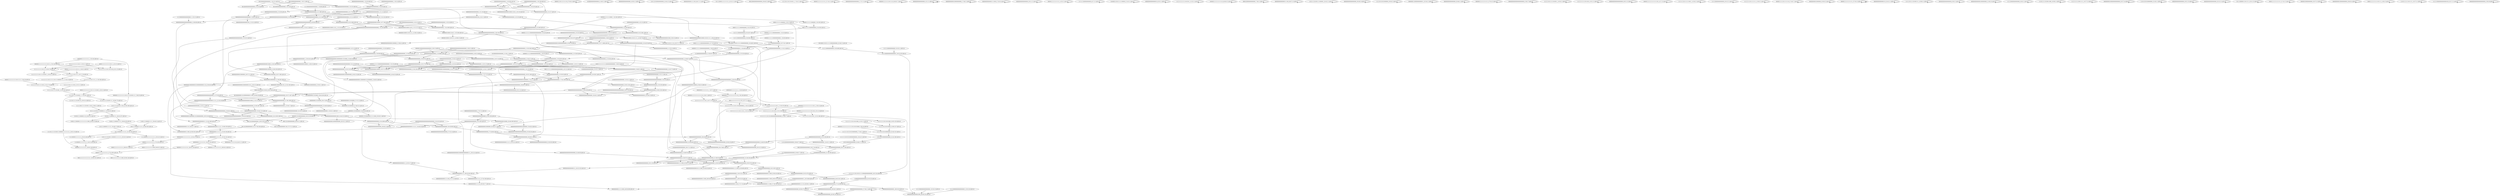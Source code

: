 digraph G {
    "100000000000000000_14-32:11-LEN:18" -> "0000000000000000000000000_15-40:31-LEN:25";
    "0000011101111111110_37-56:15-LEN:19" -> "0000011101111111110_37-56:15-LEN:19";
    "010000000000000000_31-49:11-LEN:18" -> "010000000000000000_31-49:11-LEN:18";
    "111100000000000000000_11-32:13-LEN:21" -> "000000000000000000000000000000_15-45:32-LEN:30";
    "111100000000000000_11-28:430-LEN:18" -> "111000000000000000_12-29:457-LEN:18";
    "111100000000000000_11-28:430-LEN:18" -> "11100000000000000000_12-32:29-LEN:20";
    "010000000000000000_31-48:209-LEN:18" -> "100000000000000000_32-49:226-LEN:18";
    "000001111111100000000000000000_2-32:40-LEN:30" -> "000000000000000000000_15-36:136-LEN:21";
    "111110000000000000_10-27:411-LEN:18" -> "111100000000000000000_11-32:13-LEN:21";
    "111110000000000000_10-27:411-LEN:18" -> "111100000000000000_11-28:430-LEN:18";
    "000000000000000000_16-35:11-LEN:18" -> "000000000000000000_16-35:11-LEN:18";
    "000000000000000001000000_12-36:41-LEN:24" -> "000000000010000000_20-37:260-LEN:18";
    "000000000000110100000_27-47:12-LEN:21" -> "000000001101000000_31-48:215-LEN:18";
    "000110100000000001_36-53:233-LEN:18" -> "00110100000000001100_37-57:12-LEN:20";
    "000110100000000001_36-53:233-LEN:18" -> "00110100000000001110_37-56:238-LEN:20";
    "000000000011111111_32-49:158-LEN:18" -> "000000000111111111111_33-54:12-LEN:21";
    "000000000011111111_32-49:158-LEN:18" -> "000000000111111111_33-50:145-LEN:18";
    "000000000000000000_28-45:628-LEN:18" -> "000000000000000000000000000_29-56:16-LEN:27";
    "000000000000000000_28-45:628-LEN:18" -> "000000000000000000_29-46:628-LEN:18";
    "00100000000000000000_2-22:25-LEN:20" -> "000000000000000000000000_5-29:130-LEN:24";
    "11011101000000000000_24-44:12-LEN:20" -> "11011101000000000000_24-44:12-LEN:20";
    "0000000000000000000000000000111111_21-55:18-LEN:34" -> "000000000001111110_39-56:277-LEN:18";
    "000000000000000000_14-31:722-LEN:18" -> "000000000000000000000000000000000_15-48:21-LEN:33";
    "000000000000000000_14-31:722-LEN:18" -> "00000000000000000100000_15-37:11-LEN:23";
    "000000000000000000_14-31:722-LEN:18" -> "000000000000000000_15-32:1215-LEN:18";
    "100000000000000000_14-31:475-LEN:18" -> "000000000000000000000000000000000_15-48:21-LEN:33";
    "100000000000000000_14-31:475-LEN:18" -> "00000000000000000100000_15-37:11-LEN:23";
    "100000000000000000_14-31:475-LEN:18" -> "000000000000000000_15-32:1215-LEN:18";
    "0000000000000000000000000_11-37:30-LEN:25" -> "0000000000000000000000000000111111_21-55:18-LEN:34";
    "0000000000000000000000000_11-37:30-LEN:25" -> "0000000000000000010000_21-42:15-LEN:22";
    "0000000000000000000000000_11-37:30-LEN:25" -> "000000000000000000_21-38:1306-LEN:18";
    "000000000000000000000000000000_15-45:32-LEN:30" -> "000000000000000000000000000_29-56:16-LEN:27";
    "000000000000000000000000000000_15-45:32-LEN:30" -> "000000000000000000_29-46:628-LEN:18";
    "000000000001111100_39-57:11-LEN:18" -> "000000000001111100_39-57:11-LEN:18";
    "00000000001000000000000000_4-29:15-LEN:26" -> "010000000000000000_13-30:21-LEN:18";
    "1101111110100111100_20-38:189-LEN:19" -> "01111110100111100000111_22-44:181-LEN:23";
    "01111000011111111111_32-52:11-LEN:20" -> "01111000011111111111_32-52:11-LEN:20";
    "101000000000000000_30-47:193-LEN:18" -> "010000000000000000_31-48:209-LEN:18";
    "000000000000000000_37-54:289-LEN:18" -> "0000000000000000000_38-56:273-LEN:19";
    "000000000000000000_37-54:289-LEN:18" -> "000000000000000001_38-55:20-LEN:18";
    "000000000000000000_37-54:289-LEN:18" -> "00000000000000000000_38-58:12-LEN:20";
    "000000000000000010000000011010000_13-46:19-LEN:33" -> "100000000110100000_30-47:200-LEN:18";
    "000000000000000000_11-28:1043-LEN:18" -> "000000000000000000_12-29:965-LEN:18";
    "000000000000000000_11-28:1043-LEN:18" -> "00000000000000000000_12-32:60-LEN:20";
    "000000000000000000_11-28:1043-LEN:18" -> "000000000000000001_12-30:49-LEN:18";
    "00010000000000000000_30-49:12-LEN:20" -> "00010000000000000000_30-49:12-LEN:20";
    "100000000000000000_1-18:206-LEN:18" -> "0000000000000000000_2-21:57-LEN:19";
    "100000000000000000_1-18:206-LEN:18" -> "000000000000000000_2-21:30-LEN:18";
    "100000000000000000_1-18:206-LEN:18" -> "0000000000000000000_2-20:419-LEN:19";
    "0000000000000000000_37-56:11-LEN:19" -> "0000000000000000000_40-58:216-LEN:19";
    "000000001000000001101_22-42:193-LEN:21" -> "0000100000000110100_26-44:198-LEN:19";
    "100100000000000000_1-18:121-LEN:18" -> "00100000000000000000_2-22:25-LEN:20";
    "100100000000000000_1-18:121-LEN:18" -> "00100000000000000000_2-23:16-LEN:20";
    "100100000000000000_1-18:121-LEN:18" -> "0010000000000000000_2-20:148-LEN:19";
    "1100000000000000000_13-32:11-LEN:19" -> "00000000000000000000_15-35:30-LEN:20";
    "0000000000000000000_5-24:36-LEN:19" -> "0000000000000000000001_8-30:19-LEN:22";
    "0000000000000000000_5-24:36-LEN:19" -> "000000000000000000_8-25:1061-LEN:18";
    "111110111011010011_17-34:11-LEN:18" -> "111110111011010011_17-34:11-LEN:18";
    "110011110000011111_29-46:14-LEN:18" -> "1001111000001111111_30-48:165-LEN:19";
    "00000000000000000100_4-24:11-LEN:20" -> "00000000000000100001_8-27:164-LEN:20";
    "0000000000000000000_38-56:273-LEN:19" -> "0000000000000000000_40-58:216-LEN:19";
    "1111100000000000000001_32-55:13-LEN:22" -> "00000000000000001000_39-58:155-LEN:20";
    "000000000000000000_25-42:659-LEN:18" -> "000000000000000000_26-43:656-LEN:18";
    "000000000000000000_25-42:659-LEN:18" -> "00000000000000000000_26-46:12-LEN:20";
    "100000011111111111_1-18:104-LEN:18" -> "000000111111111111110111_2-25:154-LEN:24";
    "100000011111111111_1-18:104-LEN:18" -> "0000001111111111111011111101001111_2-36:25-LEN:34";
    "100000001111111111_1-18:28-LEN:18" -> "0000000111111111111111110_2-26:158-LEN:25";
    "11111111010101000000000000_18-44:12-LEN:26" -> "1010100000000000000_28-46:171-LEN:19";
    "000000000000001111_36-53:245-LEN:18" -> "00000000000001111100_37-57:14-LEN:20";
    "000000000000001111_36-53:245-LEN:18" -> "0000000000000111111_37-55:239-LEN:19";
    "000000000000000000_2-20:30-LEN:18" -> "000000000000000000_4-21:724-LEN:18";
    "000011111111000000_2-20:12-LEN:18" -> "000111111110000000000_4-24:333-LEN:21";
    "000001111111111111_37-55:11-LEN:18" -> "000001111111111111_37-55:11-LEN:18";
    "000000000000000000000000000000000_15-48:21-LEN:33" -> "000000000000000000_31-49:33-LEN:18";
    "000000000000000000_20-37:1307-LEN:18" -> "0000000000000000000000000000111111_21-55:18-LEN:34";
    "000000000000000000_20-37:1307-LEN:18" -> "0000000000000000010000_21-42:15-LEN:22";
    "000000000000000000_20-37:1307-LEN:18" -> "000000000000000000_21-38:1306-LEN:18";
    "000000000000000000000_2-23:24-LEN:21" -> "0000000000000000000000000000000000_7-41:29-LEN:34";
    "000000000000000000000_2-23:24-LEN:21" -> "000000000000000000_7-24:1036-LEN:18";
    "000000011010000000_32-49:240-LEN:18" -> "00000011010000000111111000_33-58:21-LEN:26";
    "000000011010000000_32-49:240-LEN:18" -> "00000011010000000000_33-52:216-LEN:20";
    "00000000000000000000000_6-29:30-LEN:23" -> "0000000000000000010000_12-34:12-LEN:22";
    "00000000000000000000000_6-29:30-LEN:23" -> "00000000000000000000_12-32:22-LEN:20";
    "11111111110110101000_15-35:11-LEN:20" -> "111111101101010000_19-36:147-LEN:18";
    "000000111111111111111101101010000_3-36:16-LEN:33" -> "111111011010100000000_20-40:152-LEN:21";
    "0000100000000110100_26-44:198-LEN:19" -> "001000000001101000000000111000_28-58:18-LEN:30";
    "0000100000000110100_26-44:198-LEN:19" -> "0010000000011010000_28-46:190-LEN:19";
    "00000000000000000000000000_5-31:18-LEN:26" -> "000000000000000000000000000000000_15-48:21-LEN:33";
    "00000000000000000000000000_5-31:18-LEN:26" -> "00000000000000000100000_15-37:11-LEN:23";
    "00000000000000000000000000_5-31:18-LEN:26" -> "000000000000000000_15-32:1215-LEN:18";
    "100000000000000000000_1-22:20-LEN:21" -> "000000000000000000000000_5-29:38-LEN:24";
    "000000000000000000_12-29:965-LEN:18" -> "0000000000000000000000000000000000_13-47:14-LEN:34";
    "000000000000000000_12-29:965-LEN:18" -> "000000000000000000_13-30:761-LEN:18";
    "000000000000000000_12-29:965-LEN:18" -> "000000000000000001_13-30:255-LEN:18";
    "100000000000000000_14-32:44-LEN:18" -> "0000000000000000000_15-34:100-LEN:19";
    "000000010000110101_15-32:99-LEN:18" -> "00000010000110101111_16-36:12-LEN:20";
    "000000010000110101_15-32:99-LEN:18" -> "000000100001101011111_16-36:78-LEN:21";
    "00000000000000000000_17-37:11-LEN:20" -> "00000000000000000000_17-37:11-LEN:20";
    "000111111111111111101_6-27:11-LEN:21" -> "111111111111111011_11-28:155-LEN:18";
    "000111111111111111101_6-27:11-LEN:21" -> "11111111111111101110100000000_11-40:14-LEN:29";
    "00000001111111111111111011_2-28:15-LEN:26" -> "11111111111111011010_12-31:165-LEN:20";
    "00000001111111111111111011_2-28:15-LEN:26" -> "111111111111110111101_12-32:14-LEN:21";
    "00000000000000000100000000000000111_18-52:14-LEN:35" -> "000000000000001111_36-53:245-LEN:18";
    "000000000000000000000_28-49:41-LEN:21" -> "00000000000000000000000000_32-58:20-LEN:26";
    "000000000000000000000_28-49:41-LEN:21" -> "00000000000000000111111_32-55:15-LEN:23";
    "00100001101011111100000000000_20-49:12-LEN:29" -> "111111000000000000_33-50:88-LEN:18";
    "000000000000000000_6-23:1006-LEN:18" -> "0000000000000000000000000000000000_7-41:29-LEN:34";
    "000000000000000000_6-23:1006-LEN:18" -> "000000000000000000_7-24:1036-LEN:18";
    "00000111111111111101111_3-26:12-LEN:23" -> "111111111111011111010011_10-34:12-LEN:24";
    "00000111111111111101111_3-26:12-LEN:23" -> "111111111111011111_10-27:176-LEN:18";
    "000000000000000000_1-19:16-LEN:18" -> "000000000000000000_2-20:30-LEN:18";
    "100000111111100000000000_1-25:19-LEN:24" -> "111111000000000000_9-26:382-LEN:18";
    "000000111111111011110_36-56:17-LEN:21" -> "000000111111111011110_36-56:17-LEN:21";
    "000000000000000001000_24-44:214-LEN:21" -> "0000000000000100000_28-46:206-LEN:19";
    "000000000000000001000_24-44:214-LEN:21" -> "0000000000000100000000000_28-53:11-LEN:25";
    "000001111111111111_37-55:26-LEN:18" -> "000011111111111111_38-56:12-LEN:18";
    "000001111111111111_37-55:26-LEN:18" -> "00001111111111111000_38-58:12-LEN:20";
    "100000000000000000_1-19:14-LEN:18" -> "000000000000000000_2-20:30-LEN:18";
    "100000000000000000_4-22:14-LEN:18" -> "000000000000000000000000_5-29:38-LEN:24";
    "0000000000000000000_2-21:57-LEN:19" -> "000000000000000000_4-22:69-LEN:18";
    "0000000000000000000_2-21:57-LEN:19" -> "00000000000000000100001101011111_4-36:19-LEN:32";
    "000000000000000000_26-43:656-LEN:18" -> "0000000000000000000000000_27-52:14-LEN:25";
    "000000000000000000_26-43:656-LEN:18" -> "000000000000000000_27-44:644-LEN:18";
    "111111111111111101_10-27:170-LEN:18" -> "111111111111111011_11-28:155-LEN:18";
    "111111111111111101_10-27:170-LEN:18" -> "11111111111111101110100000000_11-40:14-LEN:29";
    "100000111111100000000000000000_1-31:25-LEN:30" -> "000000000000000000000000000000000_15-48:21-LEN:33";
    "100000111111100000000000000000_1-31:25-LEN:30" -> "00000000000000000100000_15-37:11-LEN:23";
    "100000111111100000000000000000_1-31:25-LEN:30" -> "000000000000000000_15-32:1215-LEN:18";
    "0100000000000000000_29-47:12-LEN:19" -> "000000000000000000_31-48:678-LEN:18";
    "000000000000000000_3-21:11-LEN:18" -> "000000000000000000_3-21:11-LEN:18";
    "000000000000100000000000_17-40:11-LEN:24" -> "000000000000100000000000_17-40:11-LEN:24";
    "110110101000000000000_24-44:168-LEN:21" -> "1010100000000000000_28-46:171-LEN:19";
    "010011110000011111_29-46:163-LEN:18" -> "1001111000001111111_30-48:165-LEN:19";
    "000000000000000001111111_24-48:16-LEN:24" -> "000000000011111111_32-49:158-LEN:18";
    "000000000000001111000_37-58:14-LEN:21" -> "000000000000001111000_37-58:14-LEN:21";
    "000000000000000000_32-49:741-LEN:18" -> "000000000000000001_33-50:259-LEN:18";
    "000000000000000000_32-49:741-LEN:18" -> "000000000000000000_33-51:18-LEN:18";
    "000000000000000000_32-49:741-LEN:18" -> "0000000000000000011111000_33-58:12-LEN:25";
    "000000000000000000_32-49:741-LEN:18" -> "000000000000000000_33-50:702-LEN:18";
    "000000000000000000_33-51:11-LEN:18" -> "000000000000000000_33-51:11-LEN:18";
    "100000000110100000_30-47:200-LEN:18" -> "000000001101000000_31-48:215-LEN:18";
    "000001111111111111_4-23:11-LEN:18" -> "000001111111111111_4-23:11-LEN:18";
    "00000000000010000000_16-37:11-LEN:20" -> "000000000100000000_21-38:262-LEN:18";
    "1111111000000000000_8-27:11-LEN:19" -> "1111111000000000000_8-27:11-LEN:19";
    "0000000000000000000_17-37:12-LEN:19" -> "00000000000000000000_20-40:106-LEN:20";
    "000000000000000000000000_5-29:38-LEN:24" -> "0000000000000000000000000000000000_13-47:14-LEN:34";
    "000000000000000000000000_5-29:38-LEN:24" -> "000000000000000000_13-30:761-LEN:18";
    "000000000000000000000000_5-29:38-LEN:24" -> "000000000000000001_13-30:255-LEN:18";
    "000000000000000000_14-32:54-LEN:18" -> "0000000000000000000_15-34:100-LEN:19";
    "0100001101011111100000_21-43:11-LEN:22" -> "0100001101011111100000_21-43:11-LEN:22";
    "000000000000000010_8-25:11-LEN:18" -> "000000000000000010_8-25:11-LEN:18";
    "1111011111101001111_18-36:173-LEN:19" -> "1101111110100111100_20-38:189-LEN:19";
    "11111111111111010101_12-32:11-LEN:20" -> "11111111111111010101_12-32:11-LEN:20";
    "000000000010000000_20-37:260-LEN:18" -> "000000000100000000_21-38:262-LEN:18";
    "0000000000000000000000000000000000_10-44:20-LEN:34" -> "000000000000000000_28-45:628-LEN:18";
    "0000000000000000000000000000000000_10-44:20-LEN:34" -> "000000000000000000000_28-49:41-LEN:21";
    "1110000011111111111_34-52:149-LEN:19" -> "100000111111111111_36-53:149-LEN:18";
    "000000111111111111110111_2-25:154-LEN:24" -> "111111111111101111_9-26:176-LEN:18";
    "000000111111111111110111_2-25:154-LEN:24" -> "11111111111110111011010_9-31:15-LEN:23";
    "10000011111111111110_36-56:12-LEN:20" -> "10000011111111111110_36-56:12-LEN:20";
    "111111110111111010_13-31:11-LEN:18" -> "1111111011111101001_15-33:183-LEN:19";
    "110000000000000000_13-30:503-LEN:18" -> "100000000000000000_14-31:475-LEN:18";
    "110000000000000000_13-30:503-LEN:18" -> "100000000000000000_14-32:44-LEN:18";
    "110000000000000000_13-30:503-LEN:18" -> "100000000000000001_14-31:11-LEN:18";
    "000000000000000001_38-55:20-LEN:18" -> "00000000000000001000_39-58:155-LEN:20";
    "100011111111111100000000000000_1-30:52-LEN:30" -> "1110000000000000000_14-32:72-LEN:19";
    "100011111111111100000000000000_1-30:52-LEN:30" -> "11100000000000000000_14-34:11-LEN:20";
    "111111000000000000_33-50:88-LEN:18" -> "1111100000000000000001_34-55:105-LEN:22";
    "11111111011010100000000_17-40:11-LEN:23" -> "110110101000000000000_24-44:168-LEN:21";
    "000000000000000000_4-22:69-LEN:18" -> "000000000000000000000000_5-29:130-LEN:24";
    "00000000000001111110_36-56:11-LEN:20" -> "0000000000111111000_40-58:208-LEN:19";
    "000000000000000000_4-22:11-LEN:18" -> "000000000000000000000000000_5-32:23-LEN:27";
    "0000000000000000000_37-56:11-LEN:19" -> "0000000000000000000_37-56:11-LEN:19";
    "0000000000000000000000000000000000_13-47:14-LEN:34" -> "000000000000000000_31-48:678-LEN:18";
    "111111101101010000_19-36:147-LEN:18" -> "111111011010100000000_20-40:152-LEN:21";
    "000000000000000000_4-21:724-LEN:18" -> "000000000000000000000000000_5-32:30-LEN:27";
    "000000000000000000_4-21:724-LEN:18" -> "00000000000000000100_5-24:154-LEN:20";
    "000000000000000000_4-21:724-LEN:18" -> "000000000000000000_5-22:1009-LEN:18";
    "000000000000000000_4-22:20-LEN:18" -> "0000000000000000000_5-24:36-LEN:19";
    "0000100000000000000_7-26:11-LEN:19" -> "0000100000000000000_7-26:11-LEN:19";
    "111000000000000000_12-29:457-LEN:18" -> "110000000000000000_13-30:503-LEN:18";
    "00000000000000001100000001101000000_13-48:22-LEN:35" -> "000000011010000000_32-49:240-LEN:18";
    "0000000111111111111111110_2-26:158-LEN:25" -> "111111111111111101_10-27:170-LEN:18";
    "000000000000000001_14-31:12-LEN:18" -> "000000000000000010000000000_15-41:21-LEN:27";
    "000000000000000111100_36-57:12-LEN:21" -> "000000000000000111100_36-57:12-LEN:21";
    "100000000000000001_14-31:11-LEN:18" -> "000000000000000010000000000_15-41:21-LEN:27";
    "000000000000000000000000000_5-32:30-LEN:27" -> "000000000000000000000000_15-39:36-LEN:24";
    "000000000000000000_19-36:1255-LEN:18" -> "000000000000000000_20-37:1307-LEN:18";
    "000000000000000000_19-36:1255-LEN:18" -> "00000000000000000000_20-40:12-LEN:20";
    "000000000000000000_19-36:1255-LEN:18" -> "0000000000000000010_20-38:15-LEN:19";
    "1100000000000000000_35-53:23-LEN:19" -> "000000000000000000_37-54:289-LEN:18";
    "00000011111111111111110_3-26:11-LEN:23" -> "111111111111111101_10-27:170-LEN:18";
    "100000000000000000_5-22:14-LEN:18" -> "00000000000000000000000_6-29:30-LEN:23";
    "100000000000000000_5-22:14-LEN:18" -> "000000000000000000_6-23:1006-LEN:18";
    "000000000000000000_36-53:251-LEN:18" -> "000000000000000000_37-54:289-LEN:18";
    "0000000000000000010000000_23-48:24-LEN:25" -> "000000000100000000000000000_32-58:220-LEN:27";
    "000000000000000000_29-46:628-LEN:18" -> "0000000000000000000000_30-52:13-LEN:22";
    "000000000000000000_29-46:628-LEN:18" -> "000000000000000000_30-47:661-LEN:18";
    "000000000000000000000000000_5-32:23-LEN:27" -> "00000000000000000000_15-35:30-LEN:20";
    "1101111101001111000001_20-42:11-LEN:22" -> "1101111101001111000001_20-42:11-LEN:22";
    "011111111111110111_8-25:11-LEN:18" -> "111111111111101111_9-26:176-LEN:18";
    "011111111111110111_8-25:11-LEN:18" -> "11111111111110111011010_9-31:15-LEN:23";
    "0000000000000000000_30-49:13-LEN:19" -> "0000000000000000000_30-49:13-LEN:19";
    "000000000000000000_16-33:1186-LEN:18" -> "0000000000000000010000000_17-41:17-LEN:25";
    "000000000000000000_16-33:1186-LEN:18" -> "000000000000000000_17-34:1285-LEN:18";
    "100000000000000000_4-22:15-LEN:18" -> "0000000000000000000_5-24:36-LEN:19";
    "00100000000000000000_2-23:16-LEN:20" -> "00000000000000000000000_5-29:62-LEN:23";
    "1100000000000000011_35-53:68-LEN:19" -> "0000000000000001111000_37-58:248-LEN:22";
    "1100000000000000011_35-53:68-LEN:19" -> "00000000000000011100_37-57:13-LEN:20";
    "11111111110110101000_16-35:133-LEN:20" -> "111111101101010000_19-36:147-LEN:18";
    "0000011111111111110111111_3-28:18-LEN:25" -> "11111111110111111010_12-31:174-LEN:20";
    "11111000000000000000001_32-55:16-LEN:23" -> "00000000000000001000_39-58:155-LEN:20";
    "000000000000000000_10-27:1069-LEN:18" -> "000000000000000000_11-28:1043-LEN:18";
    "000000000000000000_10-27:1069-LEN:18" -> "000000000000000000000_11-32:22-LEN:21";
    "111110110101000000_20-38:12-LEN:18" -> "111110110101000000_20-38:12-LEN:18";
    "00000001100000000000011_32-54:11-LEN:23" -> "00000001100000000000011_32-54:11-LEN:23";
    "000000000000000000_23-41:49-LEN:18" -> "0000000000000000000000_24-46:35-LEN:22";
    "000000000000000000_23-41:49-LEN:18" -> "000000000000000001_24-42:11-LEN:18";
    "0000000000000000000000000_15-40:31-LEN:25" -> "000000000000000001000_24-44:214-LEN:21";
    "0000000000000000000000000_15-40:31-LEN:25" -> "000000000000000000_24-41:852-LEN:18";
    "0000000000000000000000000_15-40:31-LEN:25" -> "00000000000000000000000001_24-50:19-LEN:26";
    "000000000000000000_28-46:11-LEN:18" -> "000000000000000000_28-46:11-LEN:18";
    "000000000000000000_13-30:761-LEN:18" -> "000000000000000000_14-31:722-LEN:18";
    "000000000000000000_13-30:761-LEN:18" -> "000000000000000000_14-32:54-LEN:18";
    "000000000000000000_13-30:761-LEN:18" -> "000000000000000001_14-31:12-LEN:18";
    "0010000000000000000_2-20:148-LEN:19" -> "100000000000000000_4-21:368-LEN:18";
    "100000111111000000000000000_1-29:20-LEN:27" -> "110000000000000000_13-30:503-LEN:18";
    "0000000010000000010100000000001110_22-56:16-LEN:34" -> "1010000000000111000_40-58:202-LEN:19";
    "000100000000000000_1-18:11-LEN:18" -> "00100000000000000000_2-22:25-LEN:20";
    "000100000000000000_1-18:11-LEN:18" -> "00100000000000000000_2-23:16-LEN:20";
    "000100000000000000_1-18:11-LEN:18" -> "0010000000000000000_2-20:148-LEN:19";
    "0000001111111111111_37-55:12-LEN:19" -> "0000001111111111111_37-55:12-LEN:19";
    "0000000000000111111_37-55:239-LEN:19" -> "000000000001111110_39-56:277-LEN:18";
    "111100000111111111111_33-54:13-LEN:21" -> "000001111111111111_37-55:26-LEN:18";
    "00000000000000000100001101011111_4-36:19-LEN:32" -> "001000011010111110_20-37:17-LEN:18";
    "00000000000000000100001101011111_4-36:19-LEN:32" -> "001000011010111111100000000000_20-49:62-LEN:30";
    "11110000000000000000_29-48:17-LEN:20" -> "100000000000000000_32-49:226-LEN:18";
    "00000000000000000000_12-32:84-LEN:20" -> "000000000000000000000_15-36:136-LEN:21";
    "0010000000011010000_28-46:190-LEN:19" -> "100000000110100000_30-47:200-LEN:18";
    "11111111111111011010_12-31:165-LEN:20" -> "111111111110110101_15-32:168-LEN:18";
    "11111111111111011010_12-31:165-LEN:20" -> "111111111110110100000000000000000_15-48:17-LEN:33";
    "111111111110110101_15-32:168-LEN:18" -> "11111111110110101000_16-35:133-LEN:20";
    "111111111110110101_15-32:168-LEN:18" -> "111111111101101011111000000000000000_16-51:54-LEN:36";
    "000000000000000000_30-47:661-LEN:18" -> "000000000000000000_31-48:678-LEN:18";
    "0000000000000000000_15-34:100-LEN:19" -> "00000000000000000000_17-37:113-LEN:20";
    "000000000000000000000000_5-29:17-LEN:24" -> "000000000000000000000000_5-29:17-LEN:24";
    "11111110111111010011_14-34:11-LEN:20" -> "11111110111111010011_14-34:11-LEN:20";
    "100000111111100000000000000_1-28:35-LEN:27" -> "111000000000000000_12-29:457-LEN:18";
    "100000111111100000000000000_1-28:35-LEN:27" -> "11100000000000000000_12-32:29-LEN:20";
    "00000000000000000000_15-35:30-LEN:20" -> "00000000000000000000000000000000_19-51:20-LEN:32";
    "00000000000000000000_15-35:30-LEN:20" -> "000000000000000000_19-36:1255-LEN:18";
    "0000000011111111111_34-52:133-LEN:19" -> "000000111111111111_36-53:128-LEN:18";
    "0000000011111111111_34-52:133-LEN:19" -> "00000011111111111111_36-56:14-LEN:20";
    "0000001111111111111111011010_3-31:13-LEN:28" -> "111111111110110101_15-32:168-LEN:18";
    "0000001111111111111111011010_3-31:13-LEN:28" -> "111111111110110100000000000000000_15-48:17-LEN:33";
    "00000000000000000100000_23-46:15-LEN:23" -> "0000000000010000000_30-48:217-LEN:19";
    "000000000000000011_36-53:210-LEN:18" -> "0000000000000001111000_37-58:248-LEN:22";
    "000000000000000011_36-53:210-LEN:18" -> "00000000000000011100_37-57:13-LEN:20";
    "000000000000000000_23-41:80-LEN:18" -> "000000000000000001111111_24-48:16-LEN:24";
    "000000000000000000_23-41:80-LEN:18" -> "000000000000000000000000_24-48:56-LEN:24";
    "00000000000000000100_5-24:154-LEN:20" -> "00000000000000100001_8-27:164-LEN:20";
    "010000000000000000_13-30:21-LEN:18" -> "100000000000000000_14-31:475-LEN:18";
    "010000000000000000_13-30:21-LEN:18" -> "100000000000000000_14-32:44-LEN:18";
    "010000000000000000_13-30:21-LEN:18" -> "100000000000000001_14-31:11-LEN:18";
    "000000000000000000_18-35:1255-LEN:18" -> "00000000000000000000000000000000_19-51:20-LEN:32";
    "000000000000000000_18-35:1255-LEN:18" -> "000000000000000000_19-36:1255-LEN:18";
    "111111111111011010_13-31:11-LEN:18" -> "111111111111011010_13-31:11-LEN:18";
    "000000000000000000000_30-51:12-LEN:21" -> "000000000000000000000_30-51:12-LEN:21";
    "000111111110000000000_4-24:333-LEN:21" -> "111111100000000000_8-25:357-LEN:18";
    "000000000000000000_21-38:1306-LEN:18" -> "000000000000000001_22-39:17-LEN:18";
    "000000000000000000_21-38:1306-LEN:18" -> "000000000000000000000000000_22-49:29-LEN:27";
    "000000000000000000_21-38:1306-LEN:18" -> "000000000000000000_22-39:1097-LEN:18";
    "1101111000001111111_30-48:11-LEN:19" -> "011110000011111111_32-49:164-LEN:18";
    "00000111111111111111101_4-27:12-LEN:23" -> "00000111111111111111101_4-27:12-LEN:23";
    "0000011111111111111_37-55:292-LEN:19" -> "00011111111111111111_39-58:102-LEN:20";
    "0000011111111111111_37-55:292-LEN:19" -> "00011111111111111000_39-58:149-LEN:20";
    "000000000000000010000_14-34:248-LEN:21" -> "0000000000001000000_18-36:226-LEN:19";
    "000000000000000010000_14-34:248-LEN:21" -> "0000000000001000000011010000000000_18-52:16-LEN:34";
    "000011111111111110111_4-25:13-LEN:21" -> "111111111111101111_9-26:176-LEN:18";
    "000011111111111110111_4-25:13-LEN:21" -> "11111111111110111011010_9-31:15-LEN:23";
    "0000000000000000000000000000000_18-49:31-LEN:31" -> "0000000000000000000_32-51:14-LEN:19";
    "0000000000000000000000000000000_18-49:31-LEN:31" -> "00000000000000000111_32-52:17-LEN:20";
    "1000001111111000000000000_1-26:26-LEN:25" -> "111110000000000000_10-27:411-LEN:18";
    "1111011111101001110000011111111111_18-52:13-LEN:34" -> "100000111111111111_36-53:149-LEN:18";
    "00001111111111111011111101001_4-33:12-LEN:29" -> "111110111111010011_17-34:201-LEN:18";
    "111111111111011111_10-27:176-LEN:18" -> "111111111110111111_11-28:160-LEN:18";
    "111111111111011111_10-27:176-LEN:18" -> "1111111111101111111101111000001111_11-45:15-LEN:34";
    "000000000000000000_15-32:1215-LEN:18" -> "000000000000000000_16-33:1186-LEN:18";
    "000000000000000000_15-32:1215-LEN:18" -> "0000000000000000010000000000_16-43:13-LEN:28";
    "000000000000000000_15-32:1215-LEN:18" -> "0000000000000000000000000000_16-44:23-LEN:28";
    "000000001111111111_1-18:71-LEN:18" -> "0000000111111111111111110_2-26:158-LEN:25";
    "0000000000000000111_34-52:223-LEN:19" -> "000000000000001111_36-53:245-LEN:18";
    "000000111111111111_36-53:128-LEN:18" -> "0000011111111111111_37-55:292-LEN:19";
    "001000011010111111100000000000_20-49:62-LEN:30" -> "111111000000000000_33-50:88-LEN:18";
    "000000000000000000000000000_22-49:29-LEN:27" -> "000000000000000001_32-50:11-LEN:18";
    "000000000000000000000000000_22-49:29-LEN:27" -> "00000000000000000000_32-52:15-LEN:20";
    "011110000011111111_32-49:164-LEN:18" -> "111100000111111111111_33-54:13-LEN:21";
    "011110000011111111_32-49:164-LEN:18" -> "111100000111111111_33-50:148-LEN:18";
    "11111111011111110011_14-34:11-LEN:20" -> "11111111011111110011_14-34:11-LEN:20";
    "000000000000000000_3-21:11-LEN:18" -> "000000000000000000_3-21:11-LEN:18";
    "1111100000000000000_33-52:11-LEN:19" -> "1111100000000000000_33-52:11-LEN:19";
    "111111111011111111_13-30:11-LEN:18" -> "111111111011111111_13-30:11-LEN:18";
    "00110100000000001110_37-56:238-LEN:20" -> "1010000000000111000_40-58:202-LEN:19";
    "0000000000000001000000001101_14-42:12-LEN:28" -> "0000100000000110100_26-44:198-LEN:19";
    "000000000000000000_8-25:1061-LEN:18" -> "000000000000000000_9-26:1073-LEN:18";
    "000000000000000000_8-25:1061-LEN:18" -> "000000000000000001000_9-29:15-LEN:21";
    "11111111110111111010_12-31:174-LEN:20" -> "1111111011111101001_15-33:183-LEN:19";
    "000000000000000000_35-52:370-LEN:18" -> "000000000000000000_36-53:251-LEN:18";
    "000000000000000000_35-52:370-LEN:18" -> "00000000000000000111000_36-58:103-LEN:23";
    "000000000000000000_24-41:852-LEN:18" -> "000000000000000000_25-42:659-LEN:18";
    "000000000000000000_24-41:852-LEN:18" -> "00000000000000000111_25-44:186-LEN:20";
    "00000111111011111110_37-56:17-LEN:20" -> "00000111111011111110_37-56:17-LEN:20";
    "100000000000000000_16-33:81-LEN:18" -> "0000000000000000010000000_17-41:17-LEN:25";
    "100000000000000000_16-33:81-LEN:18" -> "000000000000000000_17-34:1285-LEN:18";
    "0001000000000000000_29-47:16-LEN:19" -> "010000000000000000_31-48:209-LEN:18";
    "00000000000000000000_12-32:60-LEN:20" -> "0000000000000000000000000_15-40:87-LEN:25";
    "0000000000000000000_2-21:14-LEN:19" -> "000000000000000000000000000_5-32:30-LEN:27";
    "0000000000000000000_2-21:14-LEN:19" -> "00000000000000000100_5-24:154-LEN:20";
    "0000000000000000000_2-21:14-LEN:19" -> "000000000000000000_5-22:1009-LEN:18";
    "100000111111111111_36-53:149-LEN:18" -> "0000011111111111111_37-55:292-LEN:19";
    "000000000010000000_20-38:12-LEN:18" -> "000000000010000000_20-38:12-LEN:18";
    "000000000000000000_9-26:1073-LEN:18" -> "0000000000000000010000000000000_10-40:16-LEN:31";
    "000000000000000000_9-26:1073-LEN:18" -> "0000000000000000000000000000000000_10-44:20-LEN:34";
    "000000000000000000_9-26:1073-LEN:18" -> "000000000000000000_10-27:1069-LEN:18";
    "100000000000000000_13-30:14-LEN:18" -> "000000000000000000_14-31:722-LEN:18";
    "100000000000000000_13-30:14-LEN:18" -> "000000000000000000_14-32:54-LEN:18";
    "100000000000000000_13-30:14-LEN:18" -> "000000000000000001_14-31:12-LEN:18";
    "000001111111111111_37-55:12-LEN:18" -> "000001111111111111_37-55:12-LEN:18";
    "000000000000000000000000_5-29:130-LEN:24" -> "000000000000000001000000_12-36:41-LEN:24";
    "000000000000000000000000_5-29:130-LEN:24" -> "00000000000000000000_12-32:84-LEN:20";
    "000000000000000110_24-41:11-LEN:18" -> "000000000000000110_24-41:11-LEN:18";
    "000000000000000001_33-50:259-LEN:18" -> "0000000000000000101111000_34-58:34-LEN:25";
    "000000000000000001_33-50:259-LEN:18" -> "0000000000000000111_34-52:223-LEN:19";
    "11111101111101001111_16-36:11-LEN:20" -> "11111101111101001111_16-36:11-LEN:20";
    "000000000000000000_22-39:1097-LEN:18" -> "000000000000000000_23-40:1122-LEN:18";
    "0000000000001000000_18-36:226-LEN:19" -> "000000000010000000_20-37:260-LEN:18";
    "0000000000000000000000_24-46:35-LEN:22" -> "0000000000000000000000_30-52:13-LEN:22";
    "0000000000000000000000_24-46:35-LEN:22" -> "000000000000000000_30-47:661-LEN:18";
    "111111111111111011_11-28:155-LEN:18" -> "11111111111111011010_12-31:165-LEN:20";
    "111111111111111011_11-28:155-LEN:18" -> "111111111111110111101_12-32:14-LEN:21";
    "000000000001000011010_11-31:121-LEN:21" -> "000000010000110101_15-32:99-LEN:18";
    "000000000001000011010_11-31:121-LEN:21" -> "000000010000110101111_15-36:14-LEN:21";
    "000000000111111111111_33-54:12-LEN:21" -> "000001111111111111_37-55:26-LEN:18";
    "00000000000000100001_8-27:164-LEN:20" -> "000000000001000011010_11-31:121-LEN:21";
    "00000000000000100001_8-27:164-LEN:20" -> "000000000001000011101_11-32:18-LEN:21";
    "000000000000000000000000_2-26:25-LEN:24" -> "0000000000000000010000000000000_10-40:16-LEN:31";
    "000000000000000000000000_2-26:25-LEN:24" -> "0000000000000000000000000000000000_10-44:20-LEN:34";
    "000000000000000000000000_2-26:25-LEN:24" -> "000000000000000000_10-27:1069-LEN:18";
    "101001111000001111_28-45:167-LEN:18" -> "010011110000011111_29-46:163-LEN:18";
    "101001111000001111_28-45:167-LEN:18" -> "01001111000001111111111111000_29-58:15-LEN:29";
    "0000000000010000000_30-48:217-LEN:19" -> "000000000100000000000000000_32-58:220-LEN:27";
    "111111000000000000_32-50:11-LEN:18" -> "1111100000000000000001_34-55:105-LEN:22";
    "0000000000000000000000000_3-28:21-LEN:25" -> "000000000000000000_12-29:965-LEN:18";
    "0000000000000000000000000_3-28:21-LEN:25" -> "00000000000000000000_12-32:60-LEN:20";
    "0000000000000000000000000_3-28:21-LEN:25" -> "000000000000000001_12-30:49-LEN:18";
    "00000000000000000000_12-32:22-LEN:20" -> "0000000000000000000000000_15-40:31-LEN:25";
    "000000000000000001_13-30:255-LEN:18" -> "000000000000000010000_14-34:248-LEN:21";
    "000000000000000001_13-30:255-LEN:18" -> "0000000000000000100000_14-36:13-LEN:22";
    "00000000000000000111_32-52:17-LEN:20" -> "000000000000001111_36-53:245-LEN:18";
    "000000000100000000_21-38:262-LEN:18" -> "000000001000000001101_22-42:193-LEN:21";
    "000000000100000000_21-38:262-LEN:18" -> "000000001000000000_22-39:11-LEN:18";
    "000000000100000000_21-38:262-LEN:18" -> "0000000010000000010100000000001110_22-56:16-LEN:34";
    "000000000000000000_2-21:30-LEN:18" -> "0000000000000000000_3-23:36-LEN:19";
    "000000000000000000_2-21:30-LEN:18" -> "0000000000000000010000110101_3-32:16-LEN:28";
    "1010100000000000000_28-46:171-LEN:19" -> "101000000000000000_30-47:193-LEN:18";
    "111111111111101111_9-26:176-LEN:18" -> "111111111111011111010011_10-34:12-LEN:24";
    "111111111111101111_9-26:176-LEN:18" -> "111111111111011111_10-27:176-LEN:18";
    "0000000000000000000_9-28:11-LEN:19" -> "0000000000000000000_9-28:11-LEN:19";
    "0000000000000000000000000000000000_7-41:29-LEN:34" -> "000000000000000000_25-42:659-LEN:18";
    "0000000000000000000000000000000000_7-41:29-LEN:34" -> "00000000000000000111_25-44:186-LEN:20";
    "000000000000001000000000_15-40:13-LEN:24" -> "000000000000001000000000_15-40:13-LEN:24";
    "1111100000000000000_9-28:11-LEN:19" -> "1111100000000000000_9-28:11-LEN:19";
    "000000000000000000_27-44:644-LEN:18" -> "000000000000000000_28-45:628-LEN:18";
    "000000000000000000_27-44:644-LEN:18" -> "000000000000000000000_28-49:41-LEN:21";
    "111111001111110100111100_15-38:11-LEN:24" -> "01111110100111100000111_22-44:181-LEN:23";
    "01111110100111100000111_22-44:181-LEN:23" -> "101001111000001111_28-45:167-LEN:18";
    "01111110100111100000111_22-44:181-LEN:23" -> "101001111000001110_28-45:22-LEN:18";
    "0000000000000000000000_3-25:20-LEN:22" -> "000000000000000000_9-26:1073-LEN:18";
    "0000000000000000000000_3-25:20-LEN:22" -> "000000000000000001000_9-29:15-LEN:21";
    "100000000000000000_4-22:15-LEN:18" -> "000000000000000000000000000_5-32:23-LEN:27";
    "111110111111010011_17-34:201-LEN:18" -> "111101111110100110_18-35:14-LEN:18";
    "111110111111010011_17-34:201-LEN:18" -> "1111011111101001111_18-36:173-LEN:19";
    "111110111111010011_17-34:201-LEN:18" -> "1111011111101001110000011111111111_18-52:13-LEN:34";
    "111111011010100000000_20-40:152-LEN:21" -> "110110101000000000000_24-44:168-LEN:21";
    "000000000000000000000000_15-39:36-LEN:24" -> "000000000000000000_23-40:1122-LEN:18";
    "000000000000000000000_11-32:22-LEN:21" -> "000000000000000000000000000000_15-45:32-LEN:30";
    "1110111111010011000_19-38:11-LEN:19" -> "1110111111010011000_19-38:11-LEN:19";
    "010000000000000000_15-32:11-LEN:18" -> "100000000000000000_16-33:81-LEN:18";
    "000001111111111111_37-55:12-LEN:18" -> "000001111111111111_37-55:12-LEN:18";
    "0000000000001000000011010000000000_18-52:16-LEN:34" -> "000110100000000001_36-53:233-LEN:18";
    "0000000000001000000011010000000000_18-52:16-LEN:34" -> "000110100000000000_36-53:11-LEN:18";
    "0000000000000000000_3-23:36-LEN:19" -> "00000000000000000000000_5-29:62-LEN:23";
    "000011111110000000000_3-24:16-LEN:21" -> "111111100000000000_8-25:357-LEN:18";
    "111111111110011111_10-27:12-LEN:18" -> "111111111110011111_10-27:12-LEN:18";
    "000000000000001111111_28-48:159-LEN:21" -> "000000000011111111_32-49:158-LEN:18";
    "000000000000000000_34-51:622-LEN:18" -> "00000000000000000111000_35-58:16-LEN:23";
    "000000000000000000_34-51:622-LEN:18" -> "000000000000000000_35-52:370-LEN:18";
    "000000000000000000_34-51:622-LEN:18" -> "000000000000000001_35-52:221-LEN:18";
    "111111111110110100000000000000000_15-48:17-LEN:33" -> "000000000000000000_31-49:33-LEN:18";
    "000000000000000000_31-48:678-LEN:18" -> "000000000000000000_32-49:741-LEN:18";
    "100000000000000000_4-21:368-LEN:18" -> "000000000000000000000000000_5-32:30-LEN:27";
    "100000000000000000_4-21:368-LEN:18" -> "00000000000000000100_5-24:154-LEN:20";
    "100000000000000000_4-21:368-LEN:18" -> "000000000000000000_5-22:1009-LEN:18";
    "0001111111100000000000000000_4-32:15-LEN:28" -> "000000000000000000_15-33:35-LEN:18";
    "0000000001000000000000000_32-57:14-LEN:25" -> "0000000001000000000000000_32-57:14-LEN:25";
    "100000000000000000_32-49:226-LEN:18" -> "000000000000000001_33-50:259-LEN:18";
    "100000000000000000_32-49:226-LEN:18" -> "000000000000000000_33-51:18-LEN:18";
    "100000000000000000_32-49:226-LEN:18" -> "0000000000000000011111000_33-58:12-LEN:25";
    "100000000000000000_32-49:226-LEN:18" -> "000000000000000000_33-50:702-LEN:18";
    "111011010100000000_22-40:11-LEN:18" -> "111011010100000000_22-40:11-LEN:18";
    "111100000000000000000_11-32:12-LEN:21" -> "000000000000000000000000_15-39:36-LEN:24";
    "000000000000000000_33-51:13-LEN:18" -> "000000000000000000_33-51:13-LEN:18";
    "0000001111111111111011111101001111_2-36:25-LEN:34" -> "1101111110100111100_20-38:189-LEN:19";
    "00000000000000000111_25-44:186-LEN:20" -> "000000000000001110_28-45:17-LEN:18";
    "00000000000000000111_25-44:186-LEN:20" -> "000000000000001111111_28-48:159-LEN:21";
    "000100000000000000000_3-23:15-LEN:21" -> "0000000000000000000000000000000000_7-41:29-LEN:34";
    "000100000000000000000_3-23:15-LEN:21" -> "000000000000000000_7-24:1036-LEN:18";
    "000000000001111110_39-56:277-LEN:18" -> "0000000000111111000_40-58:208-LEN:19";
    "0000000000000000000_33-52:12-LEN:19" -> "0000000000000000000_33-52:12-LEN:19";
    "1110000000000000000_14-32:72-LEN:19" -> "100000000000000000_16-33:81-LEN:18";
    "000000000000000000_7-24:1036-LEN:18" -> "0000000000000000000001_8-30:19-LEN:22";
    "000000000000000000_7-24:1036-LEN:18" -> "000000000000000000_8-25:1061-LEN:18";
    "000000100000000000000000_5-28:12-LEN:24" -> "000000000000000000_12-29:965-LEN:18";
    "000000100000000000000000_5-28:12-LEN:24" -> "00000000000000000000_12-32:60-LEN:20";
    "000000100000000000000000_5-28:12-LEN:24" -> "000000000000000001_12-30:49-LEN:18";
    "1110100000000000000_28-46:17-LEN:19" -> "101000000000000000_30-47:193-LEN:18";
    "110111111010011100000111111111_20-50:13-LEN:30" -> "1110000011111111111_34-52:149-LEN:19";
    "100000111111110000_1-18:165-LEN:18" -> "000001111111100000000000000000_2-32:40-LEN:30";
    "100000111111110000_1-18:165-LEN:18" -> "0000011111111000000_2-20:205-LEN:19";
    "00000000000000000000000000000_13-42:20-LEN:29" -> "000000000000000000_26-43:656-LEN:18";
    "00000000000000000000000000000_13-42:20-LEN:29" -> "00000000000000000000_26-46:12-LEN:20";
    "111111111110111111_11-28:160-LEN:18" -> "11111111110111111010_12-31:174-LEN:20";
    "00000000000000000000000_5-29:62-LEN:23" -> "0000000000000000000000000_11-37:30-LEN:25";
    "00000000000000000000000_5-29:62-LEN:23" -> "00000000000000000100_11-32:14-LEN:20";
    "0000000000000100000_28-46:206-LEN:19" -> "0000000000010000000_30-48:217-LEN:19";
    "0111100000111011111_32-51:12-LEN:19" -> "0111100000111011111_32-51:12-LEN:19";
    "1001111000001111111_30-48:165-LEN:19" -> "011110000011111111_32-49:164-LEN:18";
    "000000100001101011111_16-36:78-LEN:21" -> "001000011010111110_20-37:17-LEN:18";
    "000000100001101011111_16-36:78-LEN:21" -> "001000011010111111100000000000_20-49:62-LEN:30";
    "111100000111111111_33-50:148-LEN:18" -> "1110000011111111111_34-52:149-LEN:19";
    "000000000000000000_23-40:1122-LEN:18" -> "000000000000000001000_24-44:214-LEN:21";
    "000000000000000000_23-40:1122-LEN:18" -> "000000000000000000_24-41:852-LEN:18";
    "000000000000000000_23-40:1122-LEN:18" -> "00000000000000000000000001_24-50:19-LEN:26";
    "000000000000000000_5-22:1009-LEN:18" -> "00000000000000000000000_6-29:30-LEN:23";
    "000000000000000000_5-22:1009-LEN:18" -> "000000000000000000_6-23:1006-LEN:18";
    "000000000000000001_35-52:221-LEN:18" -> "000000000000000011_36-53:210-LEN:18";
    "000000000000000001_35-52:221-LEN:18" -> "0000000000000000111000_36-58:20-LEN:22";
    "000000000111111111_33-50:145-LEN:18" -> "0000000011111111111_34-52:133-LEN:19";
    "000000000111111111_33-50:145-LEN:18" -> "000000001111111110_34-51:11-LEN:18";
    "000000000000000001_12-30:49-LEN:18" -> "000000000000000010000000011010000_13-46:19-LEN:33";
    "000000000000000001_12-30:49-LEN:18" -> "00000000000000001100000001101000000_13-48:22-LEN:35";
    "1111100000000000000001_34-55:105-LEN:22" -> "00000000000000001000_39-58:155-LEN:20";
    "0000011111111000000_2-20:205-LEN:19" -> "000111111110000000000_4-24:333-LEN:21";
    "000011111111111111_37-55:11-LEN:18" -> "000011111111111111_37-55:11-LEN:18";
    "0000000000000000000000000_15-40:87-LEN:25" -> "000000000000000000_23-41:49-LEN:18";
    "0000000000000000000000000_15-40:87-LEN:25" -> "00000000000000000100000_23-46:15-LEN:23";
    "1111111011111101001_15-33:183-LEN:19" -> "111110111111010011_17-34:201-LEN:18";
    "11100000000000000000_14-34:11-LEN:20" -> "00000000000000000000_17-37:113-LEN:20";
    "000000000000000000_1-18:156-LEN:18" -> "0000000000000000000_2-21:57-LEN:19";
    "000000000000000000_1-18:156-LEN:18" -> "000000000000000000_2-21:30-LEN:18";
    "000000000000000000_1-18:156-LEN:18" -> "0000000000000000000_2-20:419-LEN:19";
    "00000000000000000000_17-37:113-LEN:20" -> "00000000000000000000_20-40:106-LEN:20";
    "000000000000000000_33-50:702-LEN:18" -> "0000000000000000011111000_34-58:68-LEN:25";
    "000000000000000000_33-50:702-LEN:18" -> "000000000000000000_34-51:622-LEN:18";
    "000000100000000000_20-37:12-LEN:18" -> "000000100000000000_20-37:12-LEN:18";
    "0000000000100000000000_28-49:14-LEN:22" -> "0000000000100000000000_28-49:14-LEN:22";
    "111111000000000000_9-26:382-LEN:18" -> "111110000000000000_10-27:411-LEN:18";
    "000000000000000000000000_24-48:56-LEN:24" -> "000000000000000000_32-49:741-LEN:18";
    "11100000000000000000_12-32:29-LEN:20" -> "0000000000000000000000000_15-40:87-LEN:25";
    "00000011010000000000_33-52:216-LEN:20" -> "000110100000000001_36-53:233-LEN:18";
    "00000011010000000000_33-52:216-LEN:20" -> "000110100000000000_36-53:11-LEN:18";
    "00000000000000000000_20-40:106-LEN:20" -> "0000000000000000010000000_23-48:24-LEN:25";
    "00000000000000000000_20-40:106-LEN:20" -> "000000000000000000_23-41:80-LEN:18";
    "0000000000000000000_2-21:16-LEN:19" -> "00000000000000000100_4-24:11-LEN:20";
    "0000000000000000000_2-21:16-LEN:19" -> "000000000000000000_4-22:20-LEN:18";
    "000000000000000000_15-33:35-LEN:18" -> "0000000000000000010000000_17-41:17-LEN:25";
    "000000000000000000_15-33:35-LEN:18" -> "000000000000000000_17-34:1285-LEN:18";
    "000011111111111101111_4-26:12-LEN:21" -> "000011111111111101111_4-26:12-LEN:21";
    "000000000000000000_17-34:1285-LEN:18" -> "00000000000000000100000000000000111_18-52:14-LEN:35";
    "000000000000000000_17-34:1285-LEN:18" -> "000000000000000000_18-35:1255-LEN:18";
    "000000000000000000_17-34:1285-LEN:18" -> "0000000000000000000000000000000_18-49:31-LEN:31";
    "000000000000000000000_15-36:136-LEN:21" -> "000000000000000000_20-37:1307-LEN:18";
    "000000000000000000000_15-36:136-LEN:21" -> "00000000000000000000_20-40:12-LEN:20";
    "000000000000000000000_15-36:136-LEN:21" -> "0000000000000000010_20-38:15-LEN:19";
    "111011111111011111_10-27:11-LEN:18" -> "111011111111011111_10-27:11-LEN:18";
    "101000000000000000_12-29:11-LEN:18" -> "010000000000000000_13-30:21-LEN:18";
    "000000000000000000_31-49:33-LEN:18" -> "000000000000000001_33-50:259-LEN:18";
    "000000000000000000_31-49:33-LEN:18" -> "000000000000000000_33-51:18-LEN:18";
    "000000000000000000_31-49:33-LEN:18" -> "0000000000000000011111000_33-58:12-LEN:25";
    "000000000000000000_31-49:33-LEN:18" -> "000000000000000000_33-50:702-LEN:18";
    "111111000000000000000100_33-57:11-LEN:24" -> "111111000000000000000100_33-57:11-LEN:24";
    "000000000000000000000000000000_2-32:19-LEN:30" -> "000000000000000000_15-33:35-LEN:18";
    "000000001101000000_31-48:215-LEN:18" -> "000000011010000000_32-49:240-LEN:18";
    "11110000000000000000_1-20:69-LEN:20" -> "100000000000000000_4-21:368-LEN:18";
    "000000000000000000000000_5-29:16-LEN:24" -> "000000000000000000000000_5-29:16-LEN:24";
    "0000000000000000000_2-20:419-LEN:19" -> "000000000000000000_4-21:724-LEN:18";
    "111111100000000000_8-25:357-LEN:18" -> "111111000000000000_9-26:382-LEN:18";
    "000011111110000000000000_3-27:20-LEN:24" -> "111100000000000000000_11-32:13-LEN:21";
    "000011111110000000000000_3-27:20-LEN:24" -> "111100000000000000_11-28:430-LEN:18";
    "111111111101101011111000000000000000_16-51:54-LEN:36" -> "1100000000000000000_35-53:23-LEN:19";
    "111111111101101011111000000000000000_16-51:54-LEN:36" -> "1100000000000000011_35-53:68-LEN:19";
}
